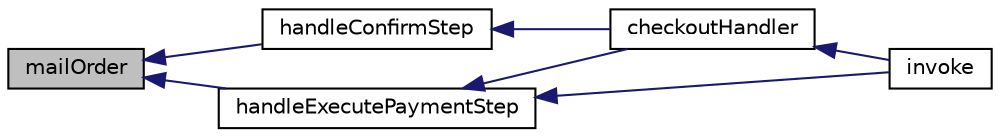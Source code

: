 digraph "mailOrder"
{
  edge [fontname="Helvetica",fontsize="10",labelfontname="Helvetica",labelfontsize="10"];
  node [fontname="Helvetica",fontsize="10",shape=record];
  rankdir="LR";
  Node1 [label="mailOrder",height=0.2,width=0.4,color="black", fillcolor="grey75", style="filled", fontcolor="black"];
  Node1 -> Node2 [dir="back",color="midnightblue",fontsize="10",style="solid",fontname="Helvetica"];
  Node2 [label="handleConfirmStep",height=0.2,width=0.4,color="black", fillcolor="white", style="filled",URL="$class_s_s_checkout_controller.html#a69f33e7dae8e00a17fd226d9000bd437",tooltip="Title. "];
  Node2 -> Node3 [dir="back",color="midnightblue",fontsize="10",style="solid",fontname="Helvetica"];
  Node3 [label="checkoutHandler",height=0.2,width=0.4,color="black", fillcolor="white", style="filled",URL="$class_s_s_checkout_controller.html#aa2a0d5ed77007dbe98a2be79f430971e"];
  Node3 -> Node4 [dir="back",color="midnightblue",fontsize="10",style="solid",fontname="Helvetica"];
  Node4 [label="invoke",height=0.2,width=0.4,color="black", fillcolor="white", style="filled",URL="$class_s_s_checkout_controller.html#a969cad912937b1e2e6e66b49d8148738"];
  Node1 -> Node5 [dir="back",color="midnightblue",fontsize="10",style="solid",fontname="Helvetica"];
  Node5 [label="handleExecutePaymentStep",height=0.2,width=0.4,color="black", fillcolor="white", style="filled",URL="$class_s_s_checkout_controller.html#ac3439ed9802094815d0aab2147f0d342",tooltip="Title. "];
  Node5 -> Node4 [dir="back",color="midnightblue",fontsize="10",style="solid",fontname="Helvetica"];
  Node5 -> Node3 [dir="back",color="midnightblue",fontsize="10",style="solid",fontname="Helvetica"];
}
